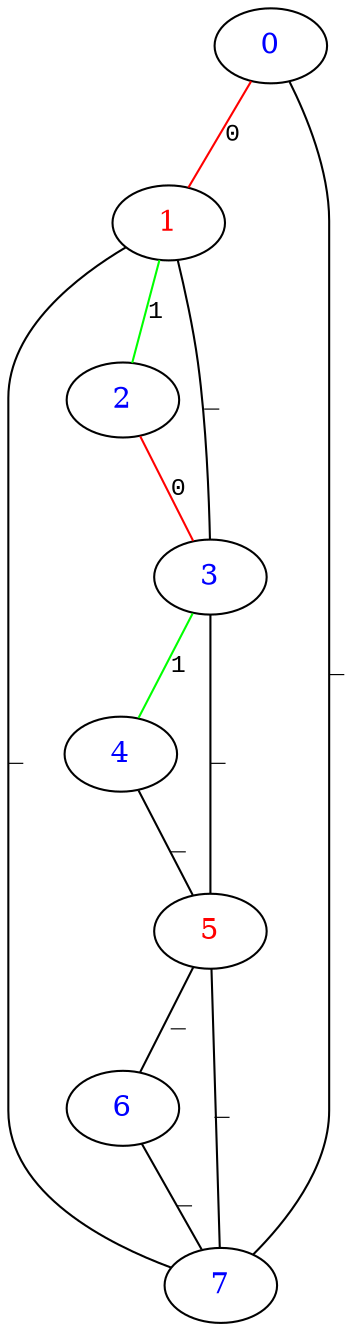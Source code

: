 graph G {
0 [fontcolor="#0000FFFF", label="4"];
1 [fontcolor="#FF0000FF", label="1"];
2 [fontcolor="#0000FFFF", label="3"];
3 [fontcolor="#0000FFFF", label="6"];
4 [fontcolor="#FF0000FF", label="5"];
5 [fontcolor="#0000FFFF", label="0"];
6 [fontcolor="#0000FFFF", label="7"];
7 [fontcolor="#0000FFFF", label="2"];
2 -- 0 [ color="#00FF00FF", label="1", fontname="Courier New",  fontsize=12];
0 -- 4 [ label="_", fontname="Courier New",  fontsize=12];
5 -- 1 [ color="#FF0000FF", label="0", fontname="Courier New",  fontsize=12];
1 -- 2 [ label="_", fontname="Courier New",  fontsize=12];
1 -- 6 [ label="_", fontname="Courier New",  fontsize=12];
1 -- 7 [ color="#00FF00FF", label="1", fontname="Courier New",  fontsize=12];
7 -- 2 [ color="#FF0000FF", label="0", fontname="Courier New",  fontsize=12];
2 -- 4 [ label="_", fontname="Courier New",  fontsize=12];
4 -- 3 [ label="_", fontname="Courier New",  fontsize=12];
3 -- 6 [ label="_", fontname="Courier New",  fontsize=12];
4 -- 6 [ label="_", fontname="Courier New",  fontsize=12];
5 -- 6 [ label="_", fontname="Courier New",  fontsize=12];
}
